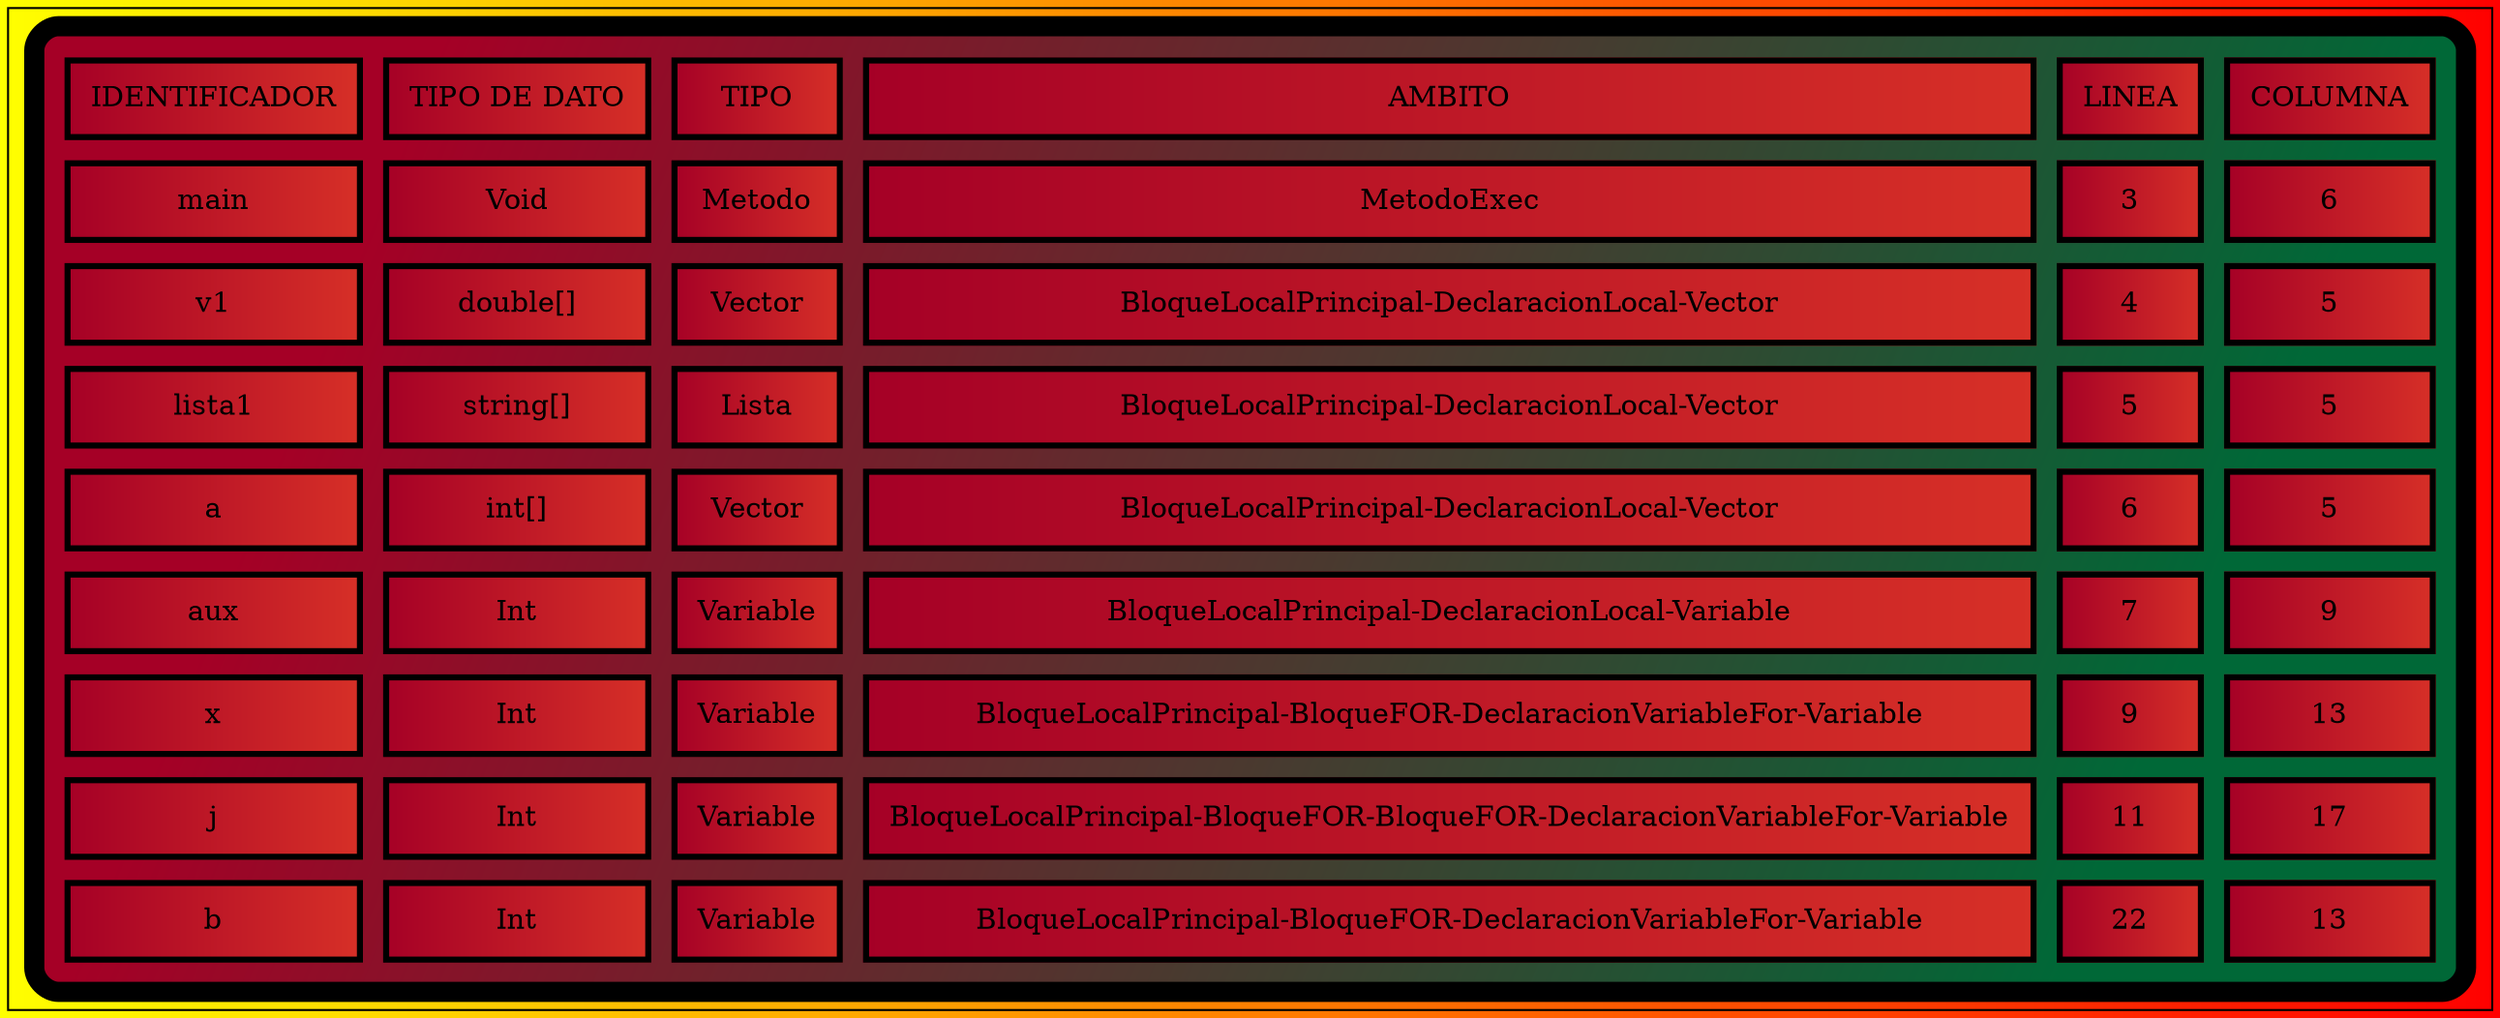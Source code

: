 digraph G { bgcolor="yellow:red"
node [shape=filled];
a0 [label=<
<TABLE border="10" cellspacing="10" cellpadding="10" style="rounded" bgcolor="/rdylgn11/1:/rdylgn11/11" gradientangle="315">
<TR>
<TD border="3"  bgcolor="/rdylgn11/1:/rdylgn11/2">IDENTIFICADOR</TD>
<TD border="3"  bgcolor="/rdylgn11/1:/rdylgn11/2">TIPO DE DATO</TD>
<TD border="3"  bgcolor="/rdylgn11/1:/rdylgn11/2">TIPO</TD>
<TD border="3"  bgcolor="/rdylgn11/1:/rdylgn11/2">AMBITO</TD>
<TD border="3"  bgcolor="/rdylgn11/1:/rdylgn11/2">LINEA</TD>
<TD border="3"  bgcolor="/rdylgn11/1:/rdylgn11/2">COLUMNA</TD>
</TR>
<TR>
<TD border="3"  bgcolor="/rdylgn11/1:/rdylgn11/2">main</TD>
<TD border="3"  bgcolor="/rdylgn11/1:/rdylgn11/2">Void</TD>
<TD border="3"  bgcolor="/rdylgn11/1:/rdylgn11/2">Metodo</TD>
<TD border="3"  bgcolor="/rdylgn11/1:/rdylgn11/2">MetodoExec</TD>
<TD border="3"  bgcolor="/rdylgn11/1:/rdylgn11/2">3</TD>
<TD border="3"  bgcolor="/rdylgn11/1:/rdylgn11/2">6</TD>
</TR>
<TR>
<TD border="3"  bgcolor="/rdylgn11/1:/rdylgn11/2">v1</TD>
<TD border="3"  bgcolor="/rdylgn11/1:/rdylgn11/2">double[]</TD>
<TD border="3"  bgcolor="/rdylgn11/1:/rdylgn11/2">Vector</TD>
<TD border="3"  bgcolor="/rdylgn11/1:/rdylgn11/2">BloqueLocalPrincipal-DeclaracionLocal-Vector</TD>
<TD border="3"  bgcolor="/rdylgn11/1:/rdylgn11/2">4</TD>
<TD border="3"  bgcolor="/rdylgn11/1:/rdylgn11/2">5</TD>
</TR>
<TR>
<TD border="3"  bgcolor="/rdylgn11/1:/rdylgn11/2">lista1</TD>
<TD border="3"  bgcolor="/rdylgn11/1:/rdylgn11/2">string[]</TD>
<TD border="3"  bgcolor="/rdylgn11/1:/rdylgn11/2">Lista</TD>
<TD border="3"  bgcolor="/rdylgn11/1:/rdylgn11/2">BloqueLocalPrincipal-DeclaracionLocal-Vector</TD>
<TD border="3"  bgcolor="/rdylgn11/1:/rdylgn11/2">5</TD>
<TD border="3"  bgcolor="/rdylgn11/1:/rdylgn11/2">5</TD>
</TR>
<TR>
<TD border="3"  bgcolor="/rdylgn11/1:/rdylgn11/2">a</TD>
<TD border="3"  bgcolor="/rdylgn11/1:/rdylgn11/2">int[]</TD>
<TD border="3"  bgcolor="/rdylgn11/1:/rdylgn11/2">Vector</TD>
<TD border="3"  bgcolor="/rdylgn11/1:/rdylgn11/2">BloqueLocalPrincipal-DeclaracionLocal-Vector</TD>
<TD border="3"  bgcolor="/rdylgn11/1:/rdylgn11/2">6</TD>
<TD border="3"  bgcolor="/rdylgn11/1:/rdylgn11/2">5</TD>
</TR>
<TR>
<TD border="3"  bgcolor="/rdylgn11/1:/rdylgn11/2">aux</TD>
<TD border="3"  bgcolor="/rdylgn11/1:/rdylgn11/2">Int</TD>
<TD border="3"  bgcolor="/rdylgn11/1:/rdylgn11/2">Variable</TD>
<TD border="3"  bgcolor="/rdylgn11/1:/rdylgn11/2">BloqueLocalPrincipal-DeclaracionLocal-Variable</TD>
<TD border="3"  bgcolor="/rdylgn11/1:/rdylgn11/2">7</TD>
<TD border="3"  bgcolor="/rdylgn11/1:/rdylgn11/2">9</TD>
</TR>
<TR>
<TD border="3"  bgcolor="/rdylgn11/1:/rdylgn11/2">x</TD>
<TD border="3"  bgcolor="/rdylgn11/1:/rdylgn11/2">Int</TD>
<TD border="3"  bgcolor="/rdylgn11/1:/rdylgn11/2">Variable</TD>
<TD border="3"  bgcolor="/rdylgn11/1:/rdylgn11/2">BloqueLocalPrincipal-BloqueFOR-DeclaracionVariableFor-Variable</TD>
<TD border="3"  bgcolor="/rdylgn11/1:/rdylgn11/2">9</TD>
<TD border="3"  bgcolor="/rdylgn11/1:/rdylgn11/2">13</TD>
</TR>
<TR>
<TD border="3"  bgcolor="/rdylgn11/1:/rdylgn11/2">j</TD>
<TD border="3"  bgcolor="/rdylgn11/1:/rdylgn11/2">Int</TD>
<TD border="3"  bgcolor="/rdylgn11/1:/rdylgn11/2">Variable</TD>
<TD border="3"  bgcolor="/rdylgn11/1:/rdylgn11/2">BloqueLocalPrincipal-BloqueFOR-BloqueFOR-DeclaracionVariableFor-Variable</TD>
<TD border="3"  bgcolor="/rdylgn11/1:/rdylgn11/2">11</TD>
<TD border="3"  bgcolor="/rdylgn11/1:/rdylgn11/2">17</TD>
</TR>
<TR>
<TD border="3"  bgcolor="/rdylgn11/1:/rdylgn11/2">b</TD>
<TD border="3"  bgcolor="/rdylgn11/1:/rdylgn11/2">Int</TD>
<TD border="3"  bgcolor="/rdylgn11/1:/rdylgn11/2">Variable</TD>
<TD border="3"  bgcolor="/rdylgn11/1:/rdylgn11/2">BloqueLocalPrincipal-BloqueFOR-DeclaracionVariableFor-Variable</TD>
<TD border="3"  bgcolor="/rdylgn11/1:/rdylgn11/2">22</TD>
<TD border="3"  bgcolor="/rdylgn11/1:/rdylgn11/2">13</TD>
</TR>
</TABLE>>];
}
